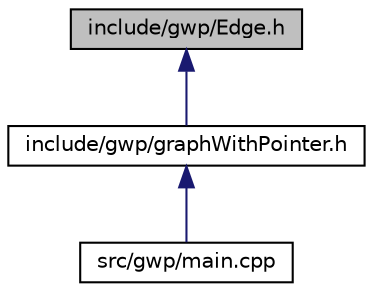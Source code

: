 digraph "include/gwp/Edge.h"
{
  edge [fontname="Helvetica",fontsize="10",labelfontname="Helvetica",labelfontsize="10"];
  node [fontname="Helvetica",fontsize="10",shape=record];
  Node1 [label="include/gwp/Edge.h",height=0.2,width=0.4,color="black", fillcolor="grey75", style="filled", fontcolor="black"];
  Node1 -> Node2 [dir="back",color="midnightblue",fontsize="10",style="solid",fontname="Helvetica"];
  Node2 [label="include/gwp/graphWithPointer.h",height=0.2,width=0.4,color="black", fillcolor="white", style="filled",URL="$graph_with_pointer_8h.html"];
  Node2 -> Node3 [dir="back",color="midnightblue",fontsize="10",style="solid",fontname="Helvetica"];
  Node3 [label="src/gwp/main.cpp",height=0.2,width=0.4,color="black", fillcolor="white", style="filled",URL="$gwp_2main_8cpp.html"];
}
